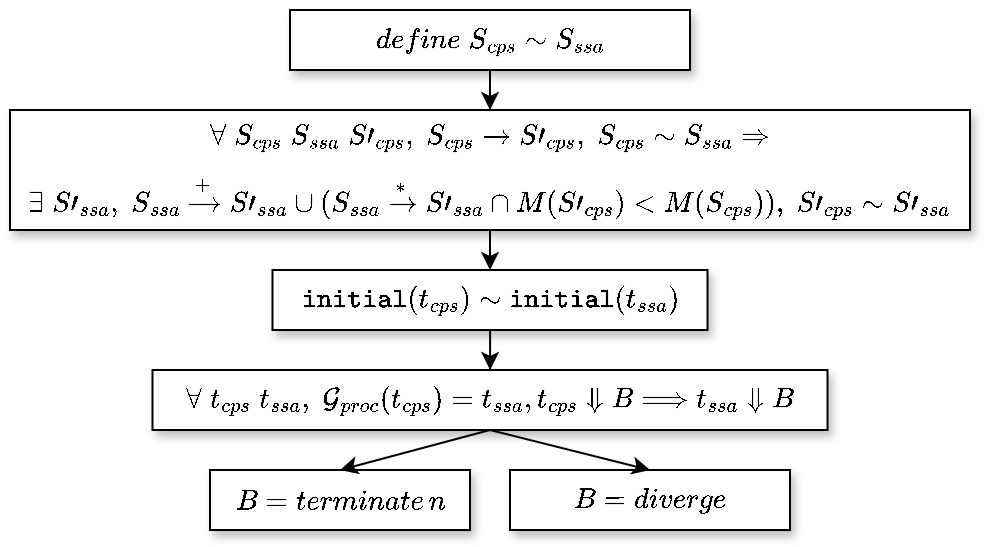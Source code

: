 <mxfile version="20.8.15" type="github">
  <diagram name="第 1 页" id="Ez7TglN5HFs9FWs2geTk">
    <mxGraphModel dx="1052" dy="589" grid="1" gridSize="10" guides="1" tooltips="1" connect="1" arrows="1" fold="1" page="1" pageScale="1" pageWidth="827" pageHeight="1169" math="1" shadow="0">
      <root>
        <mxCell id="0" />
        <mxCell id="1" parent="0" />
        <mxCell id="XV6iMVkWQSzFU_ryDK1X-22" value="" style="edgeStyle=orthogonalEdgeStyle;rounded=0;orthogonalLoop=1;jettySize=auto;html=1;" parent="1" source="XV6iMVkWQSzFU_ryDK1X-2" target="XV6iMVkWQSzFU_ryDK1X-5" edge="1">
          <mxGeometry relative="1" as="geometry" />
        </mxCell>
        <mxCell id="XV6iMVkWQSzFU_ryDK1X-2" value="$$ \forall \; S_{cps}\; S_{ssa}\; S\prime_{cps},\; S_{cps}\rightarrow S\prime_{cps},\; S_{cps}\sim S_{ssa} \Rightarrow $$ $$ \exists\; S\prime_{ssa},\; S_{ssa}\xrightarrow{+} S\prime_{ssa} \cup (S_{ssa}\xrightarrow{*} S\prime_{ssa} \cap M(S\prime_{cps})&amp;lt;M(S_{cps})),\; S\prime_{cps}\sim S\prime_{ssa}$$" style="rounded=0;whiteSpace=wrap;html=1;shadow=1;" parent="1" vertex="1">
          <mxGeometry x="200" y="220" width="480" height="60" as="geometry" />
        </mxCell>
        <mxCell id="XV6iMVkWQSzFU_ryDK1X-23" value="" style="edgeStyle=orthogonalEdgeStyle;rounded=0;orthogonalLoop=1;jettySize=auto;html=1;" parent="1" source="XV6iMVkWQSzFU_ryDK1X-5" target="XV6iMVkWQSzFU_ryDK1X-6" edge="1">
          <mxGeometry relative="1" as="geometry" />
        </mxCell>
        <mxCell id="XV6iMVkWQSzFU_ryDK1X-5" value="$$\mathtt{initial}(t_{cps})\sim \mathtt{initial}(t_{ssa}&lt;br style=&quot;border-color: var(--border-color);&quot;&gt;)$$" style="rounded=0;whiteSpace=wrap;html=1;shadow=1;" parent="1" vertex="1">
          <mxGeometry x="331.25" y="300" width="217.5" height="30" as="geometry" />
        </mxCell>
        <mxCell id="XV6iMVkWQSzFU_ryDK1X-6" value="$$\forall\; t_{cps}\; t_{ssa},\;&amp;nbsp;&lt;br&gt;\mathcal{G}_{proc}(t_{cps})=t_{ssa},\\ t_{cps}&lt;br&gt;\Downarrow B\Longrightarrow t_{ssa}\Downarrow B&lt;br&gt;$$" style="rounded=0;whiteSpace=wrap;html=1;shadow=1;" parent="1" vertex="1">
          <mxGeometry x="271.25" y="350" width="337.5" height="30" as="geometry" />
        </mxCell>
        <mxCell id="XV6iMVkWQSzFU_ryDK1X-7" value="$$B=terminate\, n$$" style="rounded=0;whiteSpace=wrap;html=1;shadow=1;" parent="1" vertex="1">
          <mxGeometry x="300" y="400" width="130" height="30" as="geometry" />
        </mxCell>
        <mxCell id="XV6iMVkWQSzFU_ryDK1X-8" value="$$B=diverge$$" style="rounded=0;whiteSpace=wrap;html=1;shadow=1;" parent="1" vertex="1">
          <mxGeometry x="450" y="400" width="140" height="30" as="geometry" />
        </mxCell>
        <mxCell id="XV6iMVkWQSzFU_ryDK1X-21" value="" style="edgeStyle=orthogonalEdgeStyle;rounded=0;orthogonalLoop=1;jettySize=auto;html=1;" parent="1" source="XV6iMVkWQSzFU_ryDK1X-16" target="XV6iMVkWQSzFU_ryDK1X-2" edge="1">
          <mxGeometry relative="1" as="geometry" />
        </mxCell>
        <mxCell id="XV6iMVkWQSzFU_ryDK1X-16" value="$$define\;&amp;nbsp;&lt;br&gt;S_{cps}\sim S_{ssa}$$" style="rounded=0;whiteSpace=wrap;html=1;shadow=1;" parent="1" vertex="1">
          <mxGeometry x="340" y="170" width="200" height="30" as="geometry" />
        </mxCell>
        <mxCell id="XV6iMVkWQSzFU_ryDK1X-24" value="" style="endArrow=classic;html=1;rounded=0;exitX=0.5;exitY=1;exitDx=0;exitDy=0;entryX=0.5;entryY=0;entryDx=0;entryDy=0;" parent="1" source="XV6iMVkWQSzFU_ryDK1X-6" target="XV6iMVkWQSzFU_ryDK1X-7" edge="1">
          <mxGeometry width="50" height="50" relative="1" as="geometry">
            <mxPoint x="430" y="330" as="sourcePoint" />
            <mxPoint x="360" y="390" as="targetPoint" />
          </mxGeometry>
        </mxCell>
        <mxCell id="XV6iMVkWQSzFU_ryDK1X-25" value="" style="endArrow=classic;html=1;rounded=0;exitX=0.5;exitY=1;exitDx=0;exitDy=0;entryX=0.5;entryY=0;entryDx=0;entryDy=0;" parent="1" source="XV6iMVkWQSzFU_ryDK1X-6" target="XV6iMVkWQSzFU_ryDK1X-8" edge="1">
          <mxGeometry width="50" height="50" relative="1" as="geometry">
            <mxPoint x="430" y="330" as="sourcePoint" />
            <mxPoint x="480" y="280" as="targetPoint" />
          </mxGeometry>
        </mxCell>
      </root>
    </mxGraphModel>
  </diagram>
</mxfile>
